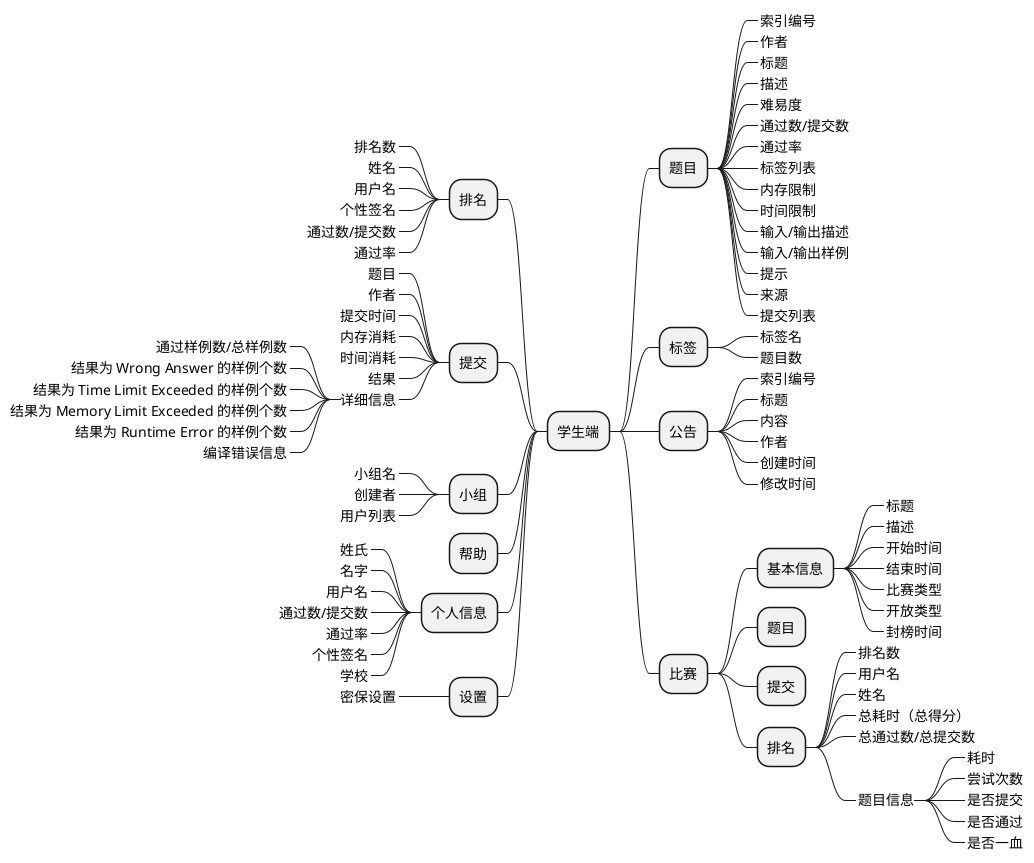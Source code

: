 @startmindmap app-architecture

+ 学生端
++ 题目
+++_ 索引编号
+++_ 作者
+++_ 标题
+++_ 描述
+++_ 难易度
+++_ 通过数/提交数
+++_ 通过率
+++_ 标签列表
+++_ 内存限制
+++_ 时间限制
+++_ 输入/输出描述
+++_ 输入/输出样例
+++_ 提示
+++_ 来源
+++_ 提交列表
++ 标签
+++_ 标签名
+++_ 题目数
++ 公告
+++_ 索引编号
+++_ 标题
+++_ 内容
+++_ 作者
+++_ 创建时间
+++_ 修改时间
++ 比赛
+++ 基本信息
++++_ 标题
++++_ 描述
++++_ 开始时间
++++_ 结束时间
++++_ 比赛类型
++++_ 开放类型
++++_ 封榜时间
+++ 题目
+++ 提交
+++ 排名
++++_ 排名数
++++_ 用户名
++++_ 姓名
++++_ 总耗时（总得分）
++++_ 总通过数/总提交数
++++_ 题目信息
+++++_ 耗时
+++++_ 尝试次数
+++++_ 是否提交
+++++_ 是否通过
+++++_ 是否一血
-- 排名
---_ 排名数
---_ 姓名
---_ 用户名
---_ 个性签名
---_ 通过数/提交数
---_ 通过率
-- 提交
---_ 题目
---_ 作者
---_ 提交时间
---_ 内存消耗
---_ 时间消耗
---_ 结果
---_ 详细信息
----_ 通过样例数/总样例数
----_ 结果为 Wrong Answer 的样例个数
----_ 结果为 Time Limit Exceeded 的样例个数
----_ 结果为 Memory Limit Exceeded 的样例个数
----_ 结果为 Runtime Error 的样例个数
----_ 编译错误信息
-- 小组
---_ 小组名
---_ 创建者
---_ 用户列表
-- 帮助
-- 个人信息
---_ 姓氏
---_ 名字
---_ 用户名
---_ 通过数/提交数
---_ 通过率
---_ 个性签名
---_ 学校
-- 设置
---_ 密保设置
@endmindmap